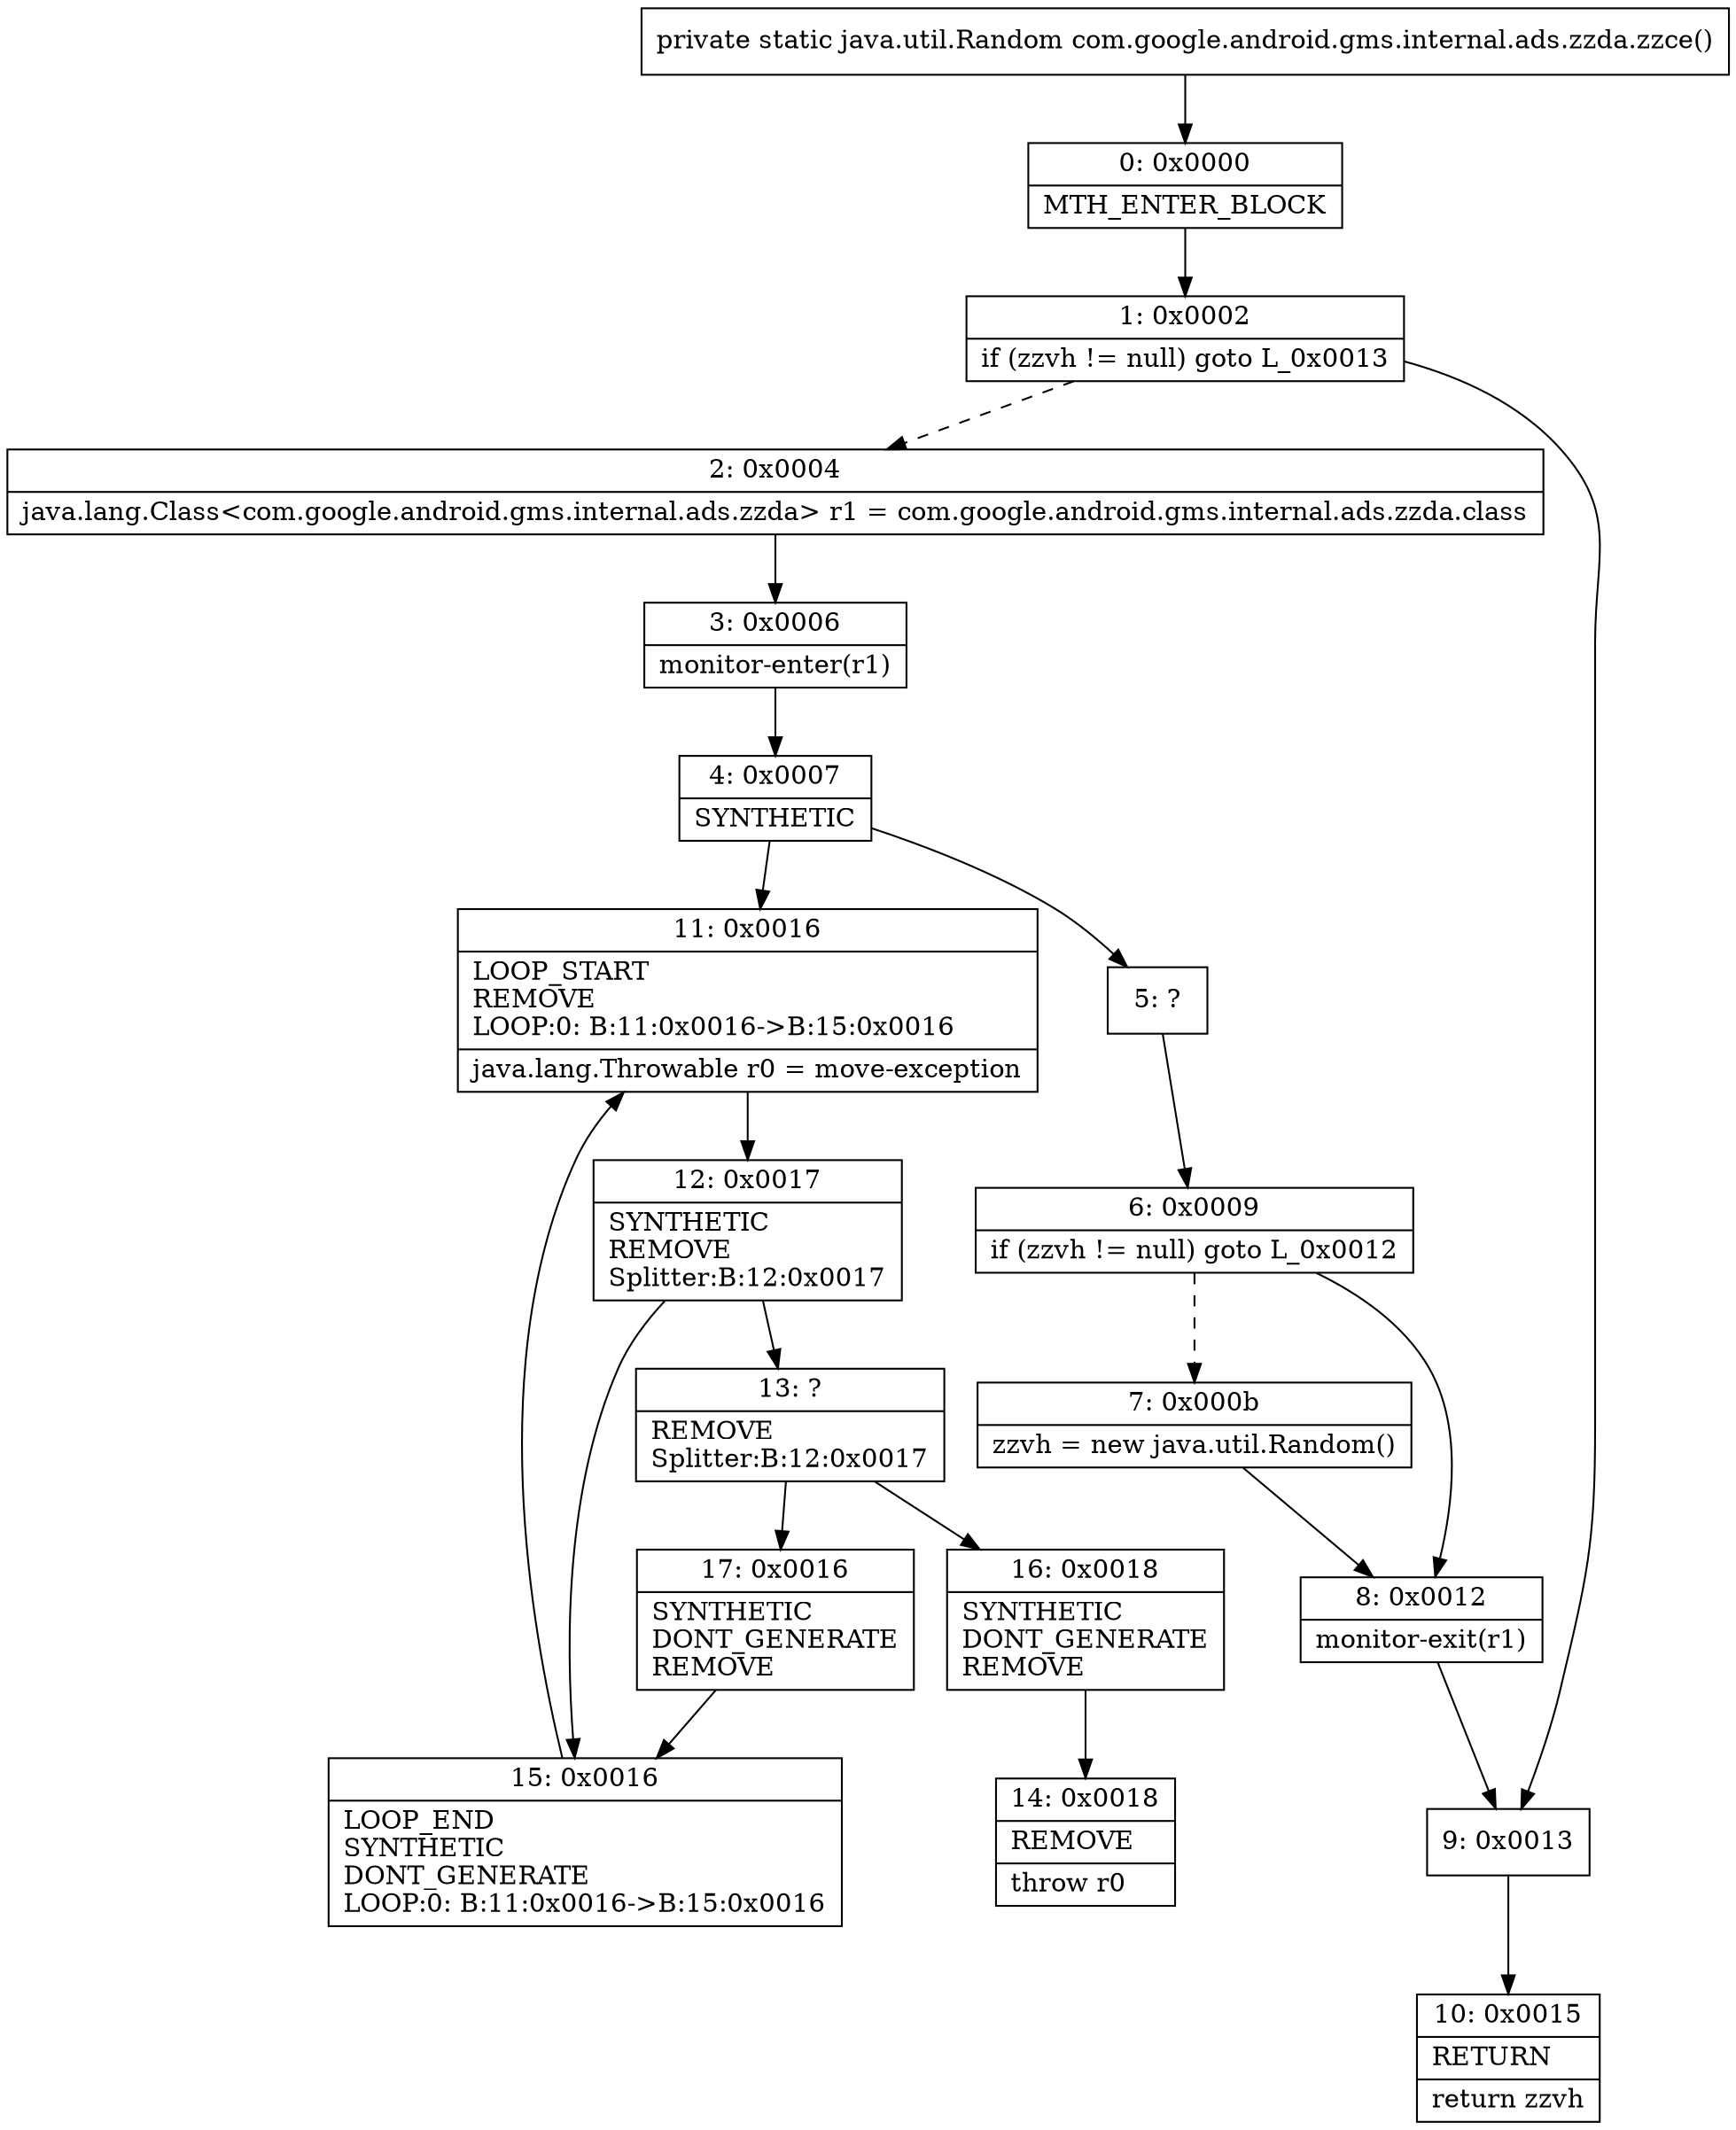 digraph "CFG forcom.google.android.gms.internal.ads.zzda.zzce()Ljava\/util\/Random;" {
Node_0 [shape=record,label="{0\:\ 0x0000|MTH_ENTER_BLOCK\l}"];
Node_1 [shape=record,label="{1\:\ 0x0002|if (zzvh != null) goto L_0x0013\l}"];
Node_2 [shape=record,label="{2\:\ 0x0004|java.lang.Class\<com.google.android.gms.internal.ads.zzda\> r1 = com.google.android.gms.internal.ads.zzda.class\l}"];
Node_3 [shape=record,label="{3\:\ 0x0006|monitor\-enter(r1)\l}"];
Node_4 [shape=record,label="{4\:\ 0x0007|SYNTHETIC\l}"];
Node_5 [shape=record,label="{5\:\ ?}"];
Node_6 [shape=record,label="{6\:\ 0x0009|if (zzvh != null) goto L_0x0012\l}"];
Node_7 [shape=record,label="{7\:\ 0x000b|zzvh = new java.util.Random()\l}"];
Node_8 [shape=record,label="{8\:\ 0x0012|monitor\-exit(r1)\l}"];
Node_9 [shape=record,label="{9\:\ 0x0013}"];
Node_10 [shape=record,label="{10\:\ 0x0015|RETURN\l|return zzvh\l}"];
Node_11 [shape=record,label="{11\:\ 0x0016|LOOP_START\lREMOVE\lLOOP:0: B:11:0x0016\-\>B:15:0x0016\l|java.lang.Throwable r0 = move\-exception\l}"];
Node_12 [shape=record,label="{12\:\ 0x0017|SYNTHETIC\lREMOVE\lSplitter:B:12:0x0017\l}"];
Node_13 [shape=record,label="{13\:\ ?|REMOVE\lSplitter:B:12:0x0017\l}"];
Node_14 [shape=record,label="{14\:\ 0x0018|REMOVE\l|throw r0\l}"];
Node_15 [shape=record,label="{15\:\ 0x0016|LOOP_END\lSYNTHETIC\lDONT_GENERATE\lLOOP:0: B:11:0x0016\-\>B:15:0x0016\l}"];
Node_16 [shape=record,label="{16\:\ 0x0018|SYNTHETIC\lDONT_GENERATE\lREMOVE\l}"];
Node_17 [shape=record,label="{17\:\ 0x0016|SYNTHETIC\lDONT_GENERATE\lREMOVE\l}"];
MethodNode[shape=record,label="{private static java.util.Random com.google.android.gms.internal.ads.zzda.zzce() }"];
MethodNode -> Node_0;
Node_0 -> Node_1;
Node_1 -> Node_2[style=dashed];
Node_1 -> Node_9;
Node_2 -> Node_3;
Node_3 -> Node_4;
Node_4 -> Node_5;
Node_4 -> Node_11;
Node_5 -> Node_6;
Node_6 -> Node_7[style=dashed];
Node_6 -> Node_8;
Node_7 -> Node_8;
Node_8 -> Node_9;
Node_9 -> Node_10;
Node_11 -> Node_12;
Node_12 -> Node_13;
Node_12 -> Node_15;
Node_13 -> Node_16;
Node_13 -> Node_17;
Node_15 -> Node_11;
Node_16 -> Node_14;
Node_17 -> Node_15;
}

